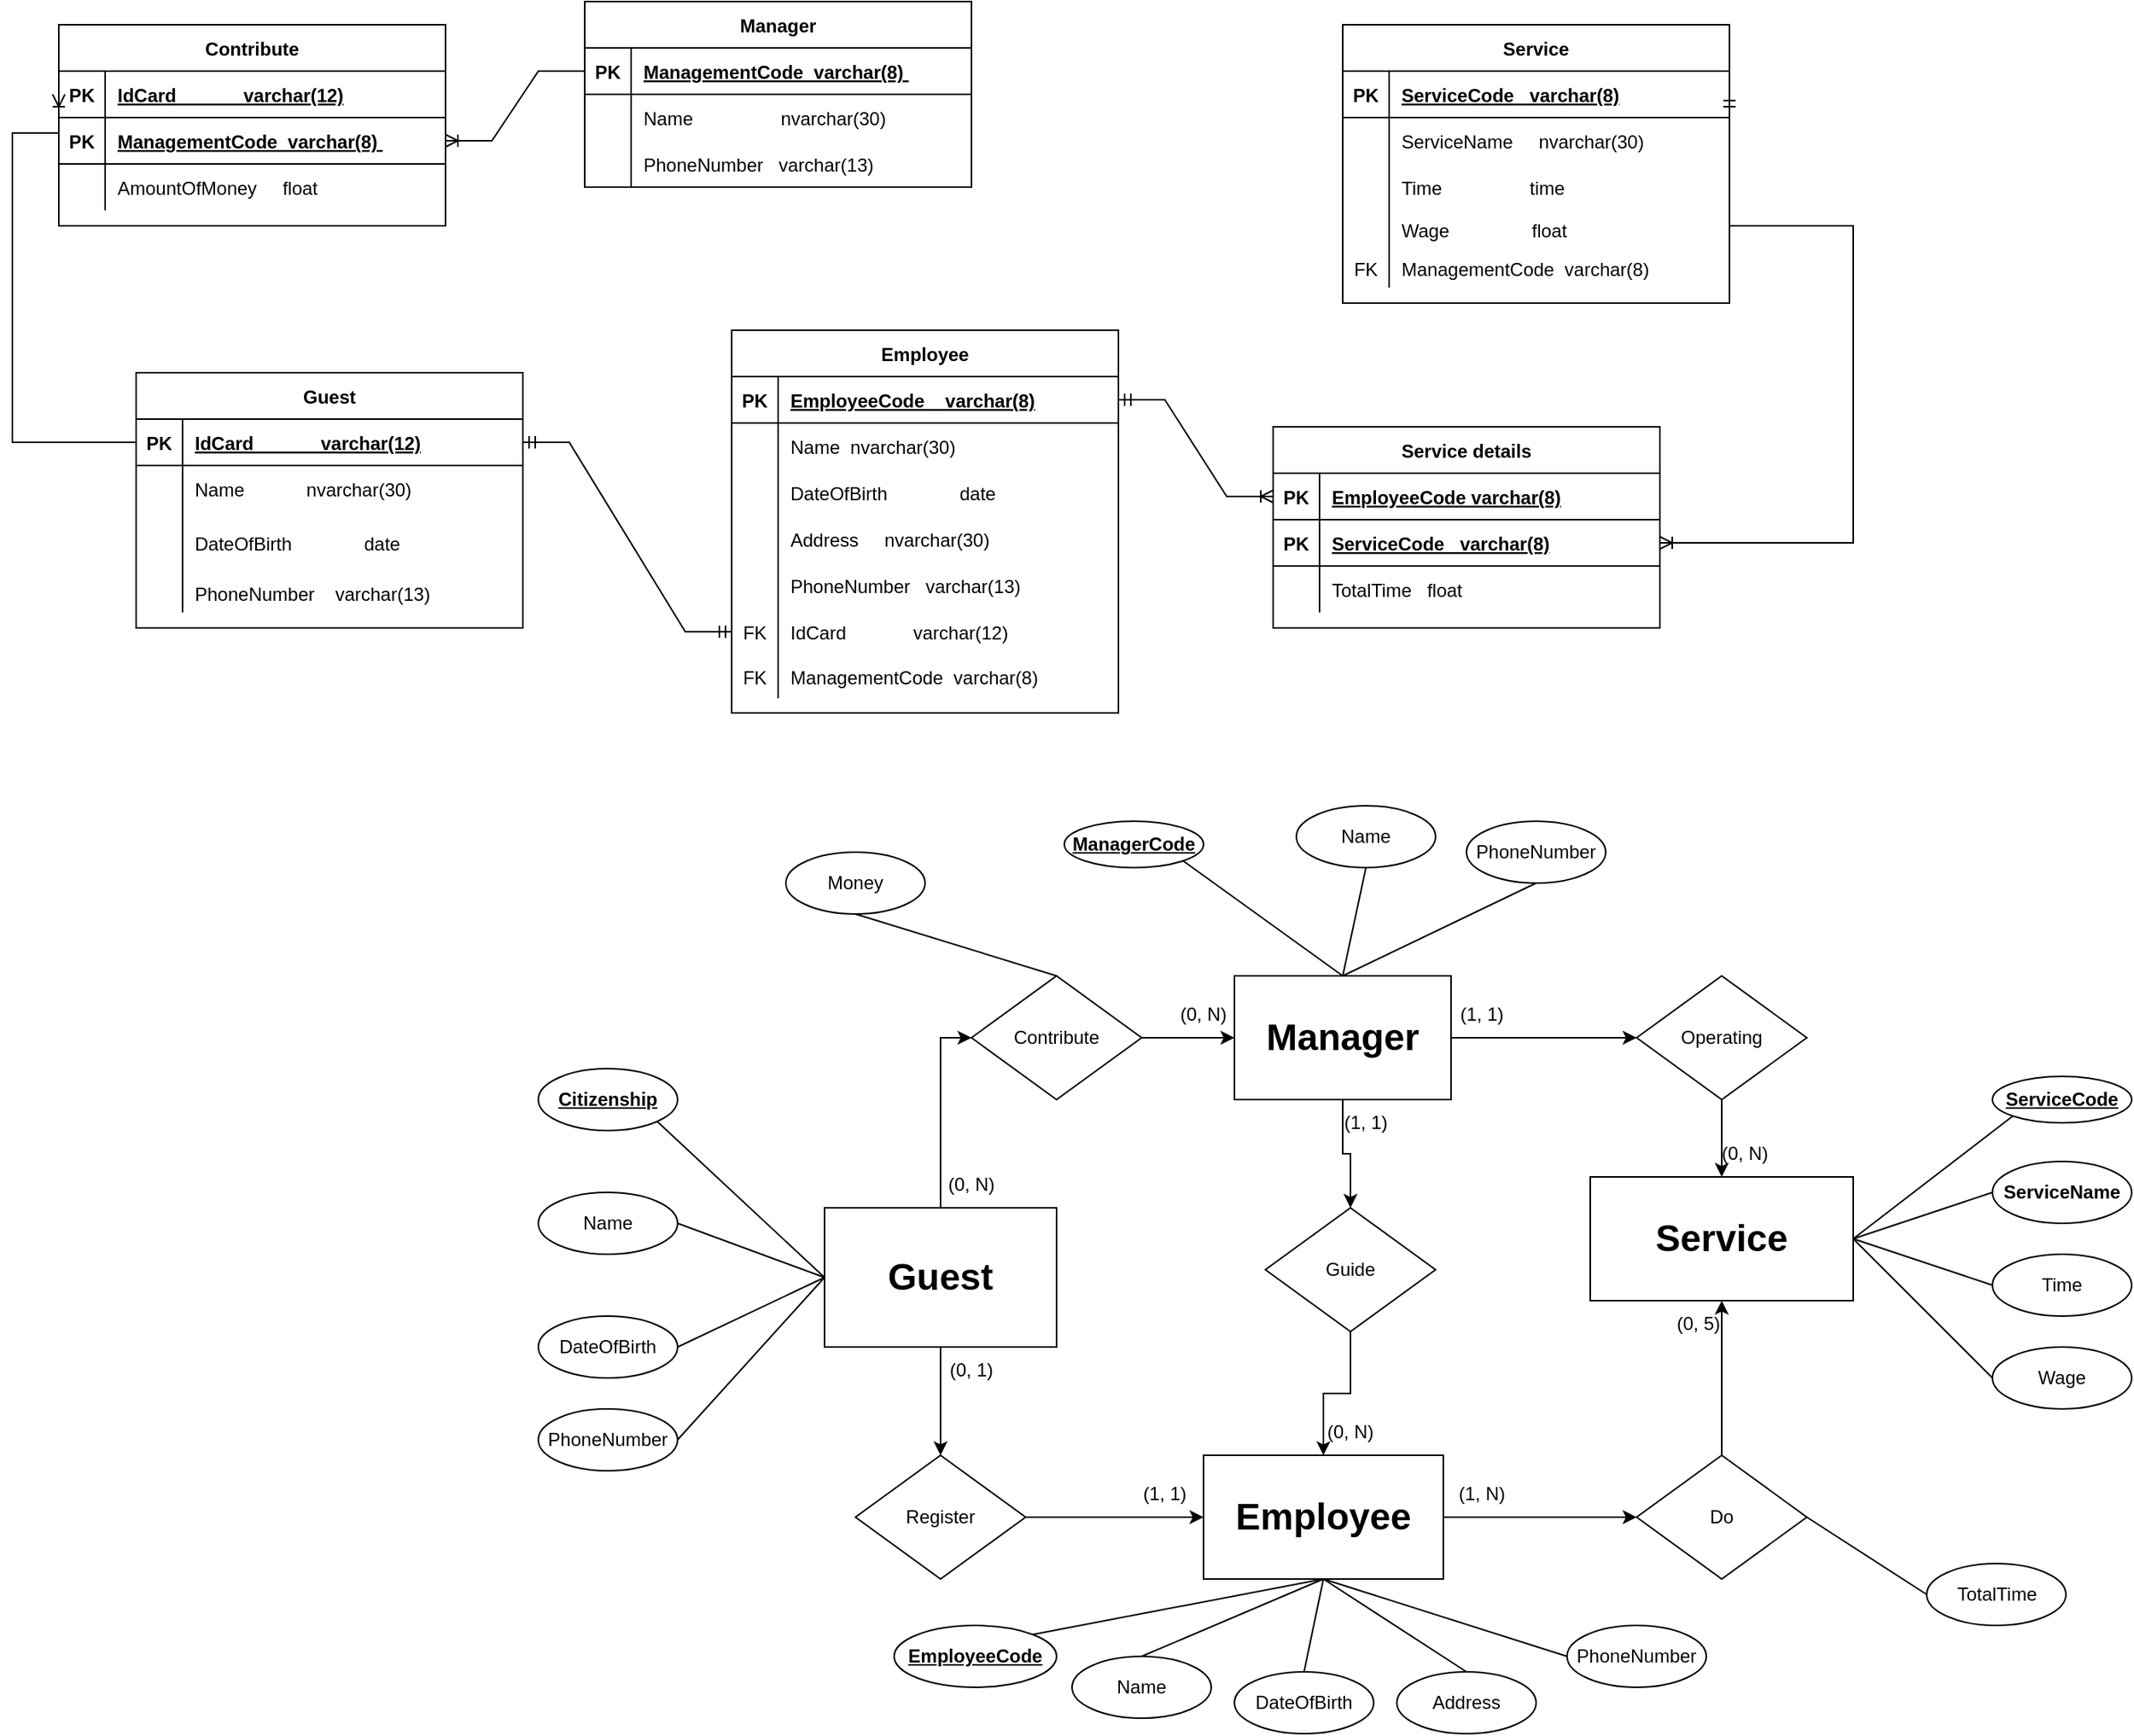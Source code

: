 <mxfile version="20.3.3" type="github">
  <diagram id="R2lEEEUBdFMjLlhIrx00" name="Page-1">
    <mxGraphModel dx="3353" dy="1130" grid="1" gridSize="10" guides="1" tooltips="1" connect="1" arrows="1" fold="1" page="1" pageScale="1" pageWidth="850" pageHeight="1100" math="0" shadow="0" extFonts="Permanent Marker^https://fonts.googleapis.com/css?family=Permanent+Marker">
      <root>
        <mxCell id="0" />
        <mxCell id="1" parent="0" />
        <mxCell id="C-vyLk0tnHw3VtMMgP7b-2" value="Employee" style="shape=table;startSize=30;container=1;collapsible=1;childLayout=tableLayout;fixedRows=1;rowLines=0;fontStyle=1;align=center;resizeLast=1;" parent="1" vertex="1">
          <mxGeometry x="25" y="242.5" width="250" height="247.5" as="geometry" />
        </mxCell>
        <mxCell id="C-vyLk0tnHw3VtMMgP7b-3" value="" style="shape=partialRectangle;collapsible=0;dropTarget=0;pointerEvents=0;fillColor=none;points=[[0,0.5],[1,0.5]];portConstraint=eastwest;top=0;left=0;right=0;bottom=1;" parent="C-vyLk0tnHw3VtMMgP7b-2" vertex="1">
          <mxGeometry y="30" width="250" height="30" as="geometry" />
        </mxCell>
        <mxCell id="C-vyLk0tnHw3VtMMgP7b-4" value="PK" style="shape=partialRectangle;overflow=hidden;connectable=0;fillColor=none;top=0;left=0;bottom=0;right=0;fontStyle=1;" parent="C-vyLk0tnHw3VtMMgP7b-3" vertex="1">
          <mxGeometry width="30" height="30" as="geometry">
            <mxRectangle width="30" height="30" as="alternateBounds" />
          </mxGeometry>
        </mxCell>
        <mxCell id="C-vyLk0tnHw3VtMMgP7b-5" value="EmployeeCode    varchar(8)" style="shape=partialRectangle;overflow=hidden;connectable=0;fillColor=none;top=0;left=0;bottom=0;right=0;align=left;spacingLeft=6;fontStyle=5;" parent="C-vyLk0tnHw3VtMMgP7b-3" vertex="1">
          <mxGeometry x="30" width="220" height="30" as="geometry">
            <mxRectangle width="220" height="30" as="alternateBounds" />
          </mxGeometry>
        </mxCell>
        <mxCell id="C-vyLk0tnHw3VtMMgP7b-6" value="" style="shape=partialRectangle;collapsible=0;dropTarget=0;pointerEvents=0;fillColor=none;points=[[0,0.5],[1,0.5]];portConstraint=eastwest;top=0;left=0;right=0;bottom=0;" parent="C-vyLk0tnHw3VtMMgP7b-2" vertex="1">
          <mxGeometry y="60" width="250" height="30" as="geometry" />
        </mxCell>
        <mxCell id="C-vyLk0tnHw3VtMMgP7b-7" value="" style="shape=partialRectangle;overflow=hidden;connectable=0;fillColor=none;top=0;left=0;bottom=0;right=0;" parent="C-vyLk0tnHw3VtMMgP7b-6" vertex="1">
          <mxGeometry width="30" height="30" as="geometry">
            <mxRectangle width="30" height="30" as="alternateBounds" />
          </mxGeometry>
        </mxCell>
        <mxCell id="C-vyLk0tnHw3VtMMgP7b-8" value="Name  nvarchar(30)" style="shape=partialRectangle;overflow=hidden;connectable=0;fillColor=none;top=0;left=0;bottom=0;right=0;align=left;spacingLeft=6;" parent="C-vyLk0tnHw3VtMMgP7b-6" vertex="1">
          <mxGeometry x="30" width="220" height="30" as="geometry">
            <mxRectangle width="220" height="30" as="alternateBounds" />
          </mxGeometry>
        </mxCell>
        <mxCell id="C-vyLk0tnHw3VtMMgP7b-9" value="" style="shape=partialRectangle;collapsible=0;dropTarget=0;pointerEvents=0;fillColor=none;points=[[0,0.5],[1,0.5]];portConstraint=eastwest;top=0;left=0;right=0;bottom=0;" parent="C-vyLk0tnHw3VtMMgP7b-2" vertex="1">
          <mxGeometry y="90" width="250" height="30" as="geometry" />
        </mxCell>
        <mxCell id="C-vyLk0tnHw3VtMMgP7b-10" value="" style="shape=partialRectangle;overflow=hidden;connectable=0;fillColor=none;top=0;left=0;bottom=0;right=0;" parent="C-vyLk0tnHw3VtMMgP7b-9" vertex="1">
          <mxGeometry width="30" height="30" as="geometry">
            <mxRectangle width="30" height="30" as="alternateBounds" />
          </mxGeometry>
        </mxCell>
        <mxCell id="C-vyLk0tnHw3VtMMgP7b-11" value="DateOfBirth              date" style="shape=partialRectangle;overflow=hidden;connectable=0;fillColor=none;top=0;left=0;bottom=0;right=0;align=left;spacingLeft=6;" parent="C-vyLk0tnHw3VtMMgP7b-9" vertex="1">
          <mxGeometry x="30" width="220" height="30" as="geometry">
            <mxRectangle width="220" height="30" as="alternateBounds" />
          </mxGeometry>
        </mxCell>
        <mxCell id="VVJBVP3TvkQfD2h86G9u-92" value="" style="shape=partialRectangle;collapsible=0;dropTarget=0;pointerEvents=0;fillColor=none;points=[[0,0.5],[1,0.5]];portConstraint=eastwest;top=0;left=0;right=0;bottom=0;" parent="C-vyLk0tnHw3VtMMgP7b-2" vertex="1">
          <mxGeometry y="120" width="250" height="30" as="geometry" />
        </mxCell>
        <mxCell id="VVJBVP3TvkQfD2h86G9u-93" value="" style="shape=partialRectangle;overflow=hidden;connectable=0;fillColor=none;top=0;left=0;bottom=0;right=0;" parent="VVJBVP3TvkQfD2h86G9u-92" vertex="1">
          <mxGeometry width="30" height="30" as="geometry">
            <mxRectangle width="30" height="30" as="alternateBounds" />
          </mxGeometry>
        </mxCell>
        <mxCell id="VVJBVP3TvkQfD2h86G9u-94" value="Address     nvarchar(30)" style="shape=partialRectangle;overflow=hidden;connectable=0;fillColor=none;top=0;left=0;bottom=0;right=0;align=left;spacingLeft=6;" parent="VVJBVP3TvkQfD2h86G9u-92" vertex="1">
          <mxGeometry x="30" width="220" height="30" as="geometry">
            <mxRectangle width="220" height="30" as="alternateBounds" />
          </mxGeometry>
        </mxCell>
        <mxCell id="VVJBVP3TvkQfD2h86G9u-95" value="" style="shape=partialRectangle;collapsible=0;dropTarget=0;pointerEvents=0;fillColor=none;points=[[0,0.5],[1,0.5]];portConstraint=eastwest;top=0;left=0;right=0;bottom=0;" parent="C-vyLk0tnHw3VtMMgP7b-2" vertex="1">
          <mxGeometry y="150" width="250" height="30" as="geometry" />
        </mxCell>
        <mxCell id="VVJBVP3TvkQfD2h86G9u-96" value="" style="shape=partialRectangle;overflow=hidden;connectable=0;fillColor=none;top=0;left=0;bottom=0;right=0;" parent="VVJBVP3TvkQfD2h86G9u-95" vertex="1">
          <mxGeometry width="30" height="30" as="geometry">
            <mxRectangle width="30" height="30" as="alternateBounds" />
          </mxGeometry>
        </mxCell>
        <mxCell id="VVJBVP3TvkQfD2h86G9u-97" value="PhoneNumber   varchar(13)" style="shape=partialRectangle;overflow=hidden;connectable=0;fillColor=none;top=0;left=0;bottom=0;right=0;align=left;spacingLeft=6;" parent="VVJBVP3TvkQfD2h86G9u-95" vertex="1">
          <mxGeometry x="30" width="220" height="30" as="geometry">
            <mxRectangle width="220" height="30" as="alternateBounds" />
          </mxGeometry>
        </mxCell>
        <mxCell id="YEXG0pL_AwkfOoEB9gf--13" value="" style="shape=partialRectangle;collapsible=0;dropTarget=0;pointerEvents=0;fillColor=none;points=[[0,0.5],[1,0.5]];portConstraint=eastwest;top=0;left=0;right=0;bottom=0;" parent="C-vyLk0tnHw3VtMMgP7b-2" vertex="1">
          <mxGeometry y="180" width="250" height="30" as="geometry" />
        </mxCell>
        <mxCell id="YEXG0pL_AwkfOoEB9gf--14" value="FK" style="shape=partialRectangle;overflow=hidden;connectable=0;fillColor=none;top=0;left=0;bottom=0;right=0;" parent="YEXG0pL_AwkfOoEB9gf--13" vertex="1">
          <mxGeometry width="30" height="30" as="geometry">
            <mxRectangle width="30" height="30" as="alternateBounds" />
          </mxGeometry>
        </mxCell>
        <mxCell id="YEXG0pL_AwkfOoEB9gf--15" value="IdCard             varchar(12)" style="shape=partialRectangle;overflow=hidden;connectable=0;fillColor=none;top=0;left=0;bottom=0;right=0;align=left;spacingLeft=6;fontStyle=0" parent="YEXG0pL_AwkfOoEB9gf--13" vertex="1">
          <mxGeometry x="30" width="220" height="30" as="geometry">
            <mxRectangle width="220" height="30" as="alternateBounds" />
          </mxGeometry>
        </mxCell>
        <mxCell id="sTdgcVUkwegwhlMvj8FS-1" value="" style="shape=partialRectangle;collapsible=0;dropTarget=0;pointerEvents=0;fillColor=none;points=[[0,0.5],[1,0.5]];portConstraint=eastwest;top=0;left=0;right=0;bottom=0;" vertex="1" parent="C-vyLk0tnHw3VtMMgP7b-2">
          <mxGeometry y="210" width="250" height="28" as="geometry" />
        </mxCell>
        <mxCell id="sTdgcVUkwegwhlMvj8FS-2" value="FK" style="shape=partialRectangle;overflow=hidden;connectable=0;fillColor=none;top=0;left=0;bottom=0;right=0;" vertex="1" parent="sTdgcVUkwegwhlMvj8FS-1">
          <mxGeometry width="30" height="28" as="geometry">
            <mxRectangle width="30" height="28" as="alternateBounds" />
          </mxGeometry>
        </mxCell>
        <mxCell id="sTdgcVUkwegwhlMvj8FS-3" value="ManagementCode  varchar(8) " style="shape=partialRectangle;overflow=hidden;connectable=0;fillColor=none;top=0;left=0;bottom=0;right=0;align=left;spacingLeft=6;fontStyle=0" vertex="1" parent="sTdgcVUkwegwhlMvj8FS-1">
          <mxGeometry x="30" width="220" height="28" as="geometry">
            <mxRectangle width="220" height="28" as="alternateBounds" />
          </mxGeometry>
        </mxCell>
        <mxCell id="C-vyLk0tnHw3VtMMgP7b-13" value="Service" style="shape=table;startSize=30;container=1;collapsible=1;childLayout=tableLayout;fixedRows=1;rowLines=0;fontStyle=1;align=center;resizeLast=1;" parent="1" vertex="1">
          <mxGeometry x="420" y="45" width="250" height="180" as="geometry" />
        </mxCell>
        <mxCell id="C-vyLk0tnHw3VtMMgP7b-14" value="" style="shape=partialRectangle;collapsible=0;dropTarget=0;pointerEvents=0;fillColor=none;points=[[0,0.5],[1,0.5]];portConstraint=eastwest;top=0;left=0;right=0;bottom=1;" parent="C-vyLk0tnHw3VtMMgP7b-13" vertex="1">
          <mxGeometry y="30" width="250" height="30" as="geometry" />
        </mxCell>
        <mxCell id="C-vyLk0tnHw3VtMMgP7b-15" value="PK" style="shape=partialRectangle;overflow=hidden;connectable=0;fillColor=none;top=0;left=0;bottom=0;right=0;fontStyle=1;" parent="C-vyLk0tnHw3VtMMgP7b-14" vertex="1">
          <mxGeometry width="30" height="30" as="geometry">
            <mxRectangle width="30" height="30" as="alternateBounds" />
          </mxGeometry>
        </mxCell>
        <mxCell id="C-vyLk0tnHw3VtMMgP7b-16" value="ServiceCode   varchar(8)" style="shape=partialRectangle;overflow=hidden;connectable=0;fillColor=none;top=0;left=0;bottom=0;right=0;align=left;spacingLeft=6;fontStyle=5;" parent="C-vyLk0tnHw3VtMMgP7b-14" vertex="1">
          <mxGeometry x="30" width="220" height="30" as="geometry">
            <mxRectangle width="220" height="30" as="alternateBounds" />
          </mxGeometry>
        </mxCell>
        <mxCell id="C-vyLk0tnHw3VtMMgP7b-17" value="" style="shape=partialRectangle;collapsible=0;dropTarget=0;pointerEvents=0;fillColor=none;points=[[0,0.5],[1,0.5]];portConstraint=eastwest;top=0;left=0;right=0;bottom=0;" parent="C-vyLk0tnHw3VtMMgP7b-13" vertex="1">
          <mxGeometry y="60" width="250" height="30" as="geometry" />
        </mxCell>
        <mxCell id="C-vyLk0tnHw3VtMMgP7b-18" value="" style="shape=partialRectangle;overflow=hidden;connectable=0;fillColor=none;top=0;left=0;bottom=0;right=0;" parent="C-vyLk0tnHw3VtMMgP7b-17" vertex="1">
          <mxGeometry width="30" height="30" as="geometry">
            <mxRectangle width="30" height="30" as="alternateBounds" />
          </mxGeometry>
        </mxCell>
        <mxCell id="C-vyLk0tnHw3VtMMgP7b-19" value="ServiceName     nvarchar(30)" style="shape=partialRectangle;overflow=hidden;connectable=0;fillColor=none;top=0;left=0;bottom=0;right=0;align=left;spacingLeft=6;" parent="C-vyLk0tnHw3VtMMgP7b-17" vertex="1">
          <mxGeometry x="30" width="220" height="30" as="geometry">
            <mxRectangle width="220" height="30" as="alternateBounds" />
          </mxGeometry>
        </mxCell>
        <mxCell id="C-vyLk0tnHw3VtMMgP7b-20" value="" style="shape=partialRectangle;collapsible=0;dropTarget=0;pointerEvents=0;fillColor=none;points=[[0,0.5],[1,0.5]];portConstraint=eastwest;top=0;left=0;right=0;bottom=0;" parent="C-vyLk0tnHw3VtMMgP7b-13" vertex="1">
          <mxGeometry y="90" width="250" height="30" as="geometry" />
        </mxCell>
        <mxCell id="C-vyLk0tnHw3VtMMgP7b-21" value="" style="shape=partialRectangle;overflow=hidden;connectable=0;fillColor=none;top=0;left=0;bottom=0;right=0;" parent="C-vyLk0tnHw3VtMMgP7b-20" vertex="1">
          <mxGeometry width="30" height="30" as="geometry">
            <mxRectangle width="30" height="30" as="alternateBounds" />
          </mxGeometry>
        </mxCell>
        <mxCell id="C-vyLk0tnHw3VtMMgP7b-22" value="Time                 time" style="shape=partialRectangle;overflow=hidden;connectable=0;fillColor=none;top=0;left=0;bottom=0;right=0;align=left;spacingLeft=6;" parent="C-vyLk0tnHw3VtMMgP7b-20" vertex="1">
          <mxGeometry x="30" width="220" height="30" as="geometry">
            <mxRectangle width="220" height="30" as="alternateBounds" />
          </mxGeometry>
        </mxCell>
        <mxCell id="VVJBVP3TvkQfD2h86G9u-98" value="" style="shape=partialRectangle;collapsible=0;dropTarget=0;pointerEvents=0;fillColor=none;points=[[0,0.5],[1,0.5]];portConstraint=eastwest;top=0;left=0;right=0;bottom=0;" parent="C-vyLk0tnHw3VtMMgP7b-13" vertex="1">
          <mxGeometry y="120" width="250" height="25" as="geometry" />
        </mxCell>
        <mxCell id="VVJBVP3TvkQfD2h86G9u-99" value="" style="shape=partialRectangle;overflow=hidden;connectable=0;fillColor=none;top=0;left=0;bottom=0;right=0;" parent="VVJBVP3TvkQfD2h86G9u-98" vertex="1">
          <mxGeometry width="30" height="25" as="geometry">
            <mxRectangle width="30" height="25" as="alternateBounds" />
          </mxGeometry>
        </mxCell>
        <mxCell id="VVJBVP3TvkQfD2h86G9u-100" value="Wage                float" style="shape=partialRectangle;overflow=hidden;connectable=0;fillColor=none;top=0;left=0;bottom=0;right=0;align=left;spacingLeft=6;" parent="VVJBVP3TvkQfD2h86G9u-98" vertex="1">
          <mxGeometry x="30" width="220" height="25" as="geometry">
            <mxRectangle width="220" height="25" as="alternateBounds" />
          </mxGeometry>
        </mxCell>
        <mxCell id="sTdgcVUkwegwhlMvj8FS-4" value="" style="shape=partialRectangle;collapsible=0;dropTarget=0;pointerEvents=0;fillColor=none;points=[[0,0.5],[1,0.5]];portConstraint=eastwest;top=0;left=0;right=0;bottom=0;" vertex="1" parent="C-vyLk0tnHw3VtMMgP7b-13">
          <mxGeometry y="145" width="250" height="25" as="geometry" />
        </mxCell>
        <mxCell id="sTdgcVUkwegwhlMvj8FS-5" value="FK" style="shape=partialRectangle;overflow=hidden;connectable=0;fillColor=none;top=0;left=0;bottom=0;right=0;" vertex="1" parent="sTdgcVUkwegwhlMvj8FS-4">
          <mxGeometry width="30" height="25" as="geometry">
            <mxRectangle width="30" height="25" as="alternateBounds" />
          </mxGeometry>
        </mxCell>
        <mxCell id="sTdgcVUkwegwhlMvj8FS-6" value="ManagementCode  varchar(8) " style="shape=partialRectangle;overflow=hidden;connectable=0;fillColor=none;top=0;left=0;bottom=0;right=0;align=left;spacingLeft=6;" vertex="1" parent="sTdgcVUkwegwhlMvj8FS-4">
          <mxGeometry x="30" width="220" height="25" as="geometry">
            <mxRectangle width="220" height="25" as="alternateBounds" />
          </mxGeometry>
        </mxCell>
        <mxCell id="C-vyLk0tnHw3VtMMgP7b-23" value="Manager" style="shape=table;startSize=30;container=1;collapsible=1;childLayout=tableLayout;fixedRows=1;rowLines=0;fontStyle=1;align=center;resizeLast=1;" parent="1" vertex="1">
          <mxGeometry x="-70" y="30" width="250" height="120" as="geometry" />
        </mxCell>
        <mxCell id="C-vyLk0tnHw3VtMMgP7b-24" value="" style="shape=partialRectangle;collapsible=0;dropTarget=0;pointerEvents=0;fillColor=none;points=[[0,0.5],[1,0.5]];portConstraint=eastwest;top=0;left=0;right=0;bottom=1;" parent="C-vyLk0tnHw3VtMMgP7b-23" vertex="1">
          <mxGeometry y="30" width="250" height="30" as="geometry" />
        </mxCell>
        <mxCell id="C-vyLk0tnHw3VtMMgP7b-25" value="PK" style="shape=partialRectangle;overflow=hidden;connectable=0;fillColor=none;top=0;left=0;bottom=0;right=0;fontStyle=1;" parent="C-vyLk0tnHw3VtMMgP7b-24" vertex="1">
          <mxGeometry width="30" height="30" as="geometry">
            <mxRectangle width="30" height="30" as="alternateBounds" />
          </mxGeometry>
        </mxCell>
        <mxCell id="C-vyLk0tnHw3VtMMgP7b-26" value="ManagementCode  varchar(8) " style="shape=partialRectangle;overflow=hidden;connectable=0;fillColor=none;top=0;left=0;bottom=0;right=0;align=left;spacingLeft=6;fontStyle=5;" parent="C-vyLk0tnHw3VtMMgP7b-24" vertex="1">
          <mxGeometry x="30" width="220" height="30" as="geometry">
            <mxRectangle width="220" height="30" as="alternateBounds" />
          </mxGeometry>
        </mxCell>
        <mxCell id="C-vyLk0tnHw3VtMMgP7b-27" value="" style="shape=partialRectangle;collapsible=0;dropTarget=0;pointerEvents=0;fillColor=none;points=[[0,0.5],[1,0.5]];portConstraint=eastwest;top=0;left=0;right=0;bottom=0;" parent="C-vyLk0tnHw3VtMMgP7b-23" vertex="1">
          <mxGeometry y="60" width="250" height="30" as="geometry" />
        </mxCell>
        <mxCell id="C-vyLk0tnHw3VtMMgP7b-28" value="" style="shape=partialRectangle;overflow=hidden;connectable=0;fillColor=none;top=0;left=0;bottom=0;right=0;" parent="C-vyLk0tnHw3VtMMgP7b-27" vertex="1">
          <mxGeometry width="30" height="30" as="geometry">
            <mxRectangle width="30" height="30" as="alternateBounds" />
          </mxGeometry>
        </mxCell>
        <mxCell id="C-vyLk0tnHw3VtMMgP7b-29" value="Name                 nvarchar(30)" style="shape=partialRectangle;overflow=hidden;connectable=0;fillColor=none;top=0;left=0;bottom=0;right=0;align=left;spacingLeft=6;" parent="C-vyLk0tnHw3VtMMgP7b-27" vertex="1">
          <mxGeometry x="30" width="220" height="30" as="geometry">
            <mxRectangle width="220" height="30" as="alternateBounds" />
          </mxGeometry>
        </mxCell>
        <mxCell id="VVJBVP3TvkQfD2h86G9u-8" value="" style="shape=partialRectangle;collapsible=0;dropTarget=0;pointerEvents=0;fillColor=none;points=[[0,0.5],[1,0.5]];portConstraint=eastwest;top=0;left=0;right=0;bottom=0;" parent="C-vyLk0tnHw3VtMMgP7b-23" vertex="1">
          <mxGeometry y="90" width="250" height="30" as="geometry" />
        </mxCell>
        <mxCell id="VVJBVP3TvkQfD2h86G9u-9" value="" style="shape=partialRectangle;overflow=hidden;connectable=0;fillColor=none;top=0;left=0;bottom=0;right=0;" parent="VVJBVP3TvkQfD2h86G9u-8" vertex="1">
          <mxGeometry width="30" height="30" as="geometry">
            <mxRectangle width="30" height="30" as="alternateBounds" />
          </mxGeometry>
        </mxCell>
        <mxCell id="VVJBVP3TvkQfD2h86G9u-10" value="PhoneNumber   varchar(13)" style="shape=partialRectangle;overflow=hidden;connectable=0;fillColor=none;top=0;left=0;bottom=0;right=0;align=left;spacingLeft=6;" parent="VVJBVP3TvkQfD2h86G9u-8" vertex="1">
          <mxGeometry x="30" width="220" height="30" as="geometry">
            <mxRectangle width="220" height="30" as="alternateBounds" />
          </mxGeometry>
        </mxCell>
        <mxCell id="VVJBVP3TvkQfD2h86G9u-26" value="" style="edgeStyle=orthogonalEdgeStyle;rounded=0;orthogonalLoop=1;jettySize=auto;html=1;" parent="1" source="VVJBVP3TvkQfD2h86G9u-14" target="VVJBVP3TvkQfD2h86G9u-19" edge="1">
          <mxGeometry relative="1" as="geometry" />
        </mxCell>
        <mxCell id="VVJBVP3TvkQfD2h86G9u-36" style="edgeStyle=orthogonalEdgeStyle;rounded=0;orthogonalLoop=1;jettySize=auto;html=1;entryX=0;entryY=0.5;entryDx=0;entryDy=0;" parent="1" source="VVJBVP3TvkQfD2h86G9u-14" target="VVJBVP3TvkQfD2h86G9u-35" edge="1">
          <mxGeometry relative="1" as="geometry" />
        </mxCell>
        <mxCell id="VVJBVP3TvkQfD2h86G9u-14" value="&lt;span style=&quot;font-weight: 700;&quot;&gt;&lt;font style=&quot;font-size: 24px;&quot;&gt;Manager&lt;/font&gt;&lt;/span&gt;" style="rounded=0;whiteSpace=wrap;html=1;" parent="1" vertex="1">
          <mxGeometry x="350" y="660" width="140" height="80" as="geometry" />
        </mxCell>
        <mxCell id="VVJBVP3TvkQfD2h86G9u-28" value="" style="edgeStyle=orthogonalEdgeStyle;rounded=0;orthogonalLoop=1;jettySize=auto;html=1;" parent="1" source="VVJBVP3TvkQfD2h86G9u-15" target="VVJBVP3TvkQfD2h86G9u-21" edge="1">
          <mxGeometry relative="1" as="geometry" />
        </mxCell>
        <mxCell id="VVJBVP3TvkQfD2h86G9u-15" value="&lt;b style=&quot;&quot;&gt;&lt;font style=&quot;font-size: 24px;&quot;&gt;Employee&lt;/font&gt;&lt;/b&gt;" style="rounded=0;whiteSpace=wrap;html=1;" parent="1" vertex="1">
          <mxGeometry x="330" y="970" width="155" height="80" as="geometry" />
        </mxCell>
        <mxCell id="VVJBVP3TvkQfD2h86G9u-17" value="&lt;span style=&quot;font-weight: 700;&quot;&gt;&lt;font style=&quot;font-size: 24px;&quot;&gt;Service&lt;/font&gt;&lt;/span&gt;" style="rounded=0;whiteSpace=wrap;html=1;" parent="1" vertex="1">
          <mxGeometry x="580" y="790" width="170" height="80" as="geometry" />
        </mxCell>
        <mxCell id="VVJBVP3TvkQfD2h86G9u-33" style="edgeStyle=orthogonalEdgeStyle;rounded=0;orthogonalLoop=1;jettySize=auto;html=1;entryX=0;entryY=0.5;entryDx=0;entryDy=0;" parent="1" source="VVJBVP3TvkQfD2h86G9u-18" target="VVJBVP3TvkQfD2h86G9u-22" edge="1">
          <mxGeometry relative="1" as="geometry" />
        </mxCell>
        <mxCell id="YEXG0pL_AwkfOoEB9gf--5" style="edgeStyle=orthogonalEdgeStyle;rounded=0;orthogonalLoop=1;jettySize=auto;html=1;entryX=0.5;entryY=0;entryDx=0;entryDy=0;" parent="1" source="VVJBVP3TvkQfD2h86G9u-18" target="YEXG0pL_AwkfOoEB9gf--4" edge="1">
          <mxGeometry relative="1" as="geometry" />
        </mxCell>
        <mxCell id="VVJBVP3TvkQfD2h86G9u-18" value="&lt;span style=&quot;font-size: 24px;&quot;&gt;&lt;b&gt;Guest&lt;/b&gt;&lt;/span&gt;" style="rounded=0;whiteSpace=wrap;html=1;" parent="1" vertex="1">
          <mxGeometry x="85" y="810" width="150" height="90" as="geometry" />
        </mxCell>
        <mxCell id="VVJBVP3TvkQfD2h86G9u-27" value="" style="edgeStyle=orthogonalEdgeStyle;rounded=0;orthogonalLoop=1;jettySize=auto;html=1;" parent="1" source="VVJBVP3TvkQfD2h86G9u-19" target="VVJBVP3TvkQfD2h86G9u-15" edge="1">
          <mxGeometry relative="1" as="geometry" />
        </mxCell>
        <mxCell id="VVJBVP3TvkQfD2h86G9u-19" value="Guide" style="rhombus;whiteSpace=wrap;html=1;" parent="1" vertex="1">
          <mxGeometry x="370" y="810" width="110" height="80" as="geometry" />
        </mxCell>
        <mxCell id="VVJBVP3TvkQfD2h86G9u-29" value="" style="edgeStyle=orthogonalEdgeStyle;rounded=0;orthogonalLoop=1;jettySize=auto;html=1;" parent="1" source="VVJBVP3TvkQfD2h86G9u-21" target="VVJBVP3TvkQfD2h86G9u-17" edge="1">
          <mxGeometry relative="1" as="geometry" />
        </mxCell>
        <mxCell id="VVJBVP3TvkQfD2h86G9u-21" value="Do" style="rhombus;whiteSpace=wrap;html=1;" parent="1" vertex="1">
          <mxGeometry x="610" y="970" width="110" height="80" as="geometry" />
        </mxCell>
        <mxCell id="VVJBVP3TvkQfD2h86G9u-34" style="edgeStyle=orthogonalEdgeStyle;rounded=0;orthogonalLoop=1;jettySize=auto;html=1;entryX=0;entryY=0.5;entryDx=0;entryDy=0;" parent="1" source="VVJBVP3TvkQfD2h86G9u-22" target="VVJBVP3TvkQfD2h86G9u-14" edge="1">
          <mxGeometry relative="1" as="geometry" />
        </mxCell>
        <mxCell id="VVJBVP3TvkQfD2h86G9u-22" value="Contribute" style="rhombus;whiteSpace=wrap;html=1;" parent="1" vertex="1">
          <mxGeometry x="180" y="660" width="110" height="80" as="geometry" />
        </mxCell>
        <mxCell id="VVJBVP3TvkQfD2h86G9u-37" style="edgeStyle=orthogonalEdgeStyle;rounded=0;orthogonalLoop=1;jettySize=auto;html=1;entryX=0.5;entryY=0;entryDx=0;entryDy=0;" parent="1" source="VVJBVP3TvkQfD2h86G9u-35" target="VVJBVP3TvkQfD2h86G9u-17" edge="1">
          <mxGeometry relative="1" as="geometry" />
        </mxCell>
        <mxCell id="VVJBVP3TvkQfD2h86G9u-35" value="Operating" style="rhombus;whiteSpace=wrap;html=1;" parent="1" vertex="1">
          <mxGeometry x="610" y="660" width="110" height="80" as="geometry" />
        </mxCell>
        <mxCell id="VVJBVP3TvkQfD2h86G9u-38" value="(1, 1)" style="text;html=1;strokeColor=none;fillColor=none;align=center;verticalAlign=middle;whiteSpace=wrap;rounded=0;" parent="1" vertex="1">
          <mxGeometry x="405" y="740" width="60" height="30" as="geometry" />
        </mxCell>
        <mxCell id="VVJBVP3TvkQfD2h86G9u-39" value="(0, N)" style="text;html=1;strokeColor=none;fillColor=none;align=center;verticalAlign=middle;whiteSpace=wrap;rounded=0;" parent="1" vertex="1">
          <mxGeometry x="395" y="940" width="60" height="30" as="geometry" />
        </mxCell>
        <mxCell id="VVJBVP3TvkQfD2h86G9u-42" value="(0, N)" style="text;html=1;strokeColor=none;fillColor=none;align=center;verticalAlign=middle;whiteSpace=wrap;rounded=0;" parent="1" vertex="1">
          <mxGeometry x="150" y="780" width="60" height="30" as="geometry" />
        </mxCell>
        <mxCell id="VVJBVP3TvkQfD2h86G9u-44" value="(1, 1)" style="text;html=1;strokeColor=none;fillColor=none;align=center;verticalAlign=middle;whiteSpace=wrap;rounded=0;" parent="1" vertex="1">
          <mxGeometry x="480" y="670" width="60" height="30" as="geometry" />
        </mxCell>
        <mxCell id="VVJBVP3TvkQfD2h86G9u-45" value="(0, N)" style="text;html=1;strokeColor=none;fillColor=none;align=center;verticalAlign=middle;whiteSpace=wrap;rounded=0;" parent="1" vertex="1">
          <mxGeometry x="650" y="760" width="60" height="30" as="geometry" />
        </mxCell>
        <mxCell id="VVJBVP3TvkQfD2h86G9u-46" value="(1, N)" style="text;html=1;strokeColor=none;fillColor=none;align=center;verticalAlign=middle;whiteSpace=wrap;rounded=0;" parent="1" vertex="1">
          <mxGeometry x="480" y="980" width="60" height="30" as="geometry" />
        </mxCell>
        <mxCell id="VVJBVP3TvkQfD2h86G9u-47" value="(0, 5)" style="text;html=1;strokeColor=none;fillColor=none;align=center;verticalAlign=middle;whiteSpace=wrap;rounded=0;" parent="1" vertex="1">
          <mxGeometry x="620" y="870" width="60" height="30" as="geometry" />
        </mxCell>
        <mxCell id="VVJBVP3TvkQfD2h86G9u-48" value="&lt;b&gt;&lt;u&gt;Citizenship&lt;/u&gt;&lt;/b&gt;" style="ellipse;whiteSpace=wrap;html=1;" parent="1" vertex="1">
          <mxGeometry x="-100" y="720" width="90" height="40" as="geometry" />
        </mxCell>
        <mxCell id="VVJBVP3TvkQfD2h86G9u-49" value="Name" style="ellipse;whiteSpace=wrap;html=1;" parent="1" vertex="1">
          <mxGeometry x="-100" y="800" width="90" height="40" as="geometry" />
        </mxCell>
        <mxCell id="VVJBVP3TvkQfD2h86G9u-50" value="DateOfBirth" style="ellipse;whiteSpace=wrap;html=1;" parent="1" vertex="1">
          <mxGeometry x="-100" y="880" width="90" height="40" as="geometry" />
        </mxCell>
        <mxCell id="VVJBVP3TvkQfD2h86G9u-59" value="" style="endArrow=none;html=1;rounded=0;strokeColor=default;fontSize=24;elbow=vertical;exitX=1;exitY=1;exitDx=0;exitDy=0;entryX=0;entryY=0.5;entryDx=0;entryDy=0;" parent="1" source="VVJBVP3TvkQfD2h86G9u-48" target="VVJBVP3TvkQfD2h86G9u-18" edge="1">
          <mxGeometry relative="1" as="geometry">
            <mxPoint x="110" y="820" as="sourcePoint" />
            <mxPoint x="270" y="820" as="targetPoint" />
            <Array as="points" />
          </mxGeometry>
        </mxCell>
        <mxCell id="VVJBVP3TvkQfD2h86G9u-60" value="" style="endArrow=none;html=1;rounded=0;strokeColor=default;fontSize=24;elbow=vertical;exitX=1;exitY=0.5;exitDx=0;exitDy=0;entryX=0;entryY=0.5;entryDx=0;entryDy=0;" parent="1" source="VVJBVP3TvkQfD2h86G9u-49" target="VVJBVP3TvkQfD2h86G9u-18" edge="1">
          <mxGeometry relative="1" as="geometry">
            <mxPoint x="110" y="820" as="sourcePoint" />
            <mxPoint x="270" y="820" as="targetPoint" />
          </mxGeometry>
        </mxCell>
        <mxCell id="VVJBVP3TvkQfD2h86G9u-61" value="" style="endArrow=none;html=1;rounded=0;strokeColor=default;fontSize=24;elbow=vertical;entryX=0;entryY=0.5;entryDx=0;entryDy=0;exitX=1;exitY=0.5;exitDx=0;exitDy=0;" parent="1" source="VVJBVP3TvkQfD2h86G9u-50" target="VVJBVP3TvkQfD2h86G9u-18" edge="1">
          <mxGeometry relative="1" as="geometry">
            <mxPoint x="-10" y="900" as="sourcePoint" />
            <mxPoint x="85" y="935" as="targetPoint" />
          </mxGeometry>
        </mxCell>
        <mxCell id="VVJBVP3TvkQfD2h86G9u-62" value="&lt;span style=&quot;font-weight: 700;&quot;&gt;&lt;u&gt;ManagerCode&lt;/u&gt;&lt;/span&gt;" style="ellipse;whiteSpace=wrap;html=1;" parent="1" vertex="1">
          <mxGeometry x="240" y="560" width="90" height="30" as="geometry" />
        </mxCell>
        <mxCell id="VVJBVP3TvkQfD2h86G9u-63" value="" style="endArrow=none;html=1;rounded=0;strokeColor=default;fontSize=24;elbow=vertical;exitX=1;exitY=1;exitDx=0;exitDy=0;entryX=0.5;entryY=0;entryDx=0;entryDy=0;" parent="1" source="VVJBVP3TvkQfD2h86G9u-62" target="VVJBVP3TvkQfD2h86G9u-14" edge="1">
          <mxGeometry relative="1" as="geometry">
            <mxPoint x="450" y="690" as="sourcePoint" />
            <mxPoint x="425" y="725" as="targetPoint" />
            <Array as="points" />
          </mxGeometry>
        </mxCell>
        <mxCell id="VVJBVP3TvkQfD2h86G9u-64" value="Name" style="ellipse;whiteSpace=wrap;html=1;" parent="1" vertex="1">
          <mxGeometry x="390" y="550" width="90" height="40" as="geometry" />
        </mxCell>
        <mxCell id="VVJBVP3TvkQfD2h86G9u-65" value="PhoneNumber" style="ellipse;whiteSpace=wrap;html=1;" parent="1" vertex="1">
          <mxGeometry x="-100" y="940" width="90" height="40" as="geometry" />
        </mxCell>
        <mxCell id="VVJBVP3TvkQfD2h86G9u-66" value="" style="endArrow=none;html=1;rounded=0;strokeColor=default;fontSize=24;elbow=vertical;entryX=0;entryY=0.5;entryDx=0;entryDy=0;exitX=1;exitY=0.5;exitDx=0;exitDy=0;" parent="1" source="VVJBVP3TvkQfD2h86G9u-65" target="VVJBVP3TvkQfD2h86G9u-18" edge="1">
          <mxGeometry relative="1" as="geometry">
            <mxPoint y="910" as="sourcePoint" />
            <mxPoint x="95" y="865" as="targetPoint" />
          </mxGeometry>
        </mxCell>
        <mxCell id="VVJBVP3TvkQfD2h86G9u-67" value="" style="endArrow=none;html=1;rounded=0;strokeColor=default;fontSize=24;elbow=vertical;exitX=0.5;exitY=1;exitDx=0;exitDy=0;entryX=0.5;entryY=0;entryDx=0;entryDy=0;" parent="1" source="VVJBVP3TvkQfD2h86G9u-64" target="VVJBVP3TvkQfD2h86G9u-14" edge="1">
          <mxGeometry relative="1" as="geometry">
            <mxPoint x="326.82" y="595.607" as="sourcePoint" />
            <mxPoint x="420" y="660" as="targetPoint" />
            <Array as="points" />
          </mxGeometry>
        </mxCell>
        <mxCell id="VVJBVP3TvkQfD2h86G9u-68" value="PhoneNumber" style="ellipse;whiteSpace=wrap;html=1;" parent="1" vertex="1">
          <mxGeometry x="500" y="560" width="90" height="40" as="geometry" />
        </mxCell>
        <mxCell id="VVJBVP3TvkQfD2h86G9u-69" value="" style="endArrow=none;html=1;rounded=0;strokeColor=default;fontSize=24;elbow=vertical;exitX=0.5;exitY=1;exitDx=0;exitDy=0;entryX=0.5;entryY=0;entryDx=0;entryDy=0;" parent="1" source="VVJBVP3TvkQfD2h86G9u-68" target="VVJBVP3TvkQfD2h86G9u-14" edge="1">
          <mxGeometry relative="1" as="geometry">
            <mxPoint x="436.82" y="605.607" as="sourcePoint" />
            <mxPoint x="530" y="670" as="targetPoint" />
            <Array as="points" />
          </mxGeometry>
        </mxCell>
        <mxCell id="VVJBVP3TvkQfD2h86G9u-70" value="&lt;span style=&quot;font-weight: 700;&quot;&gt;&lt;u&gt;ServiceCode&lt;/u&gt;&lt;/span&gt;" style="ellipse;whiteSpace=wrap;html=1;" parent="1" vertex="1">
          <mxGeometry x="840" y="725" width="90" height="30" as="geometry" />
        </mxCell>
        <mxCell id="VVJBVP3TvkQfD2h86G9u-71" value="" style="endArrow=none;html=1;rounded=0;strokeColor=default;fontSize=24;elbow=vertical;exitX=0;exitY=1;exitDx=0;exitDy=0;entryX=1;entryY=0.5;entryDx=0;entryDy=0;" parent="1" source="VVJBVP3TvkQfD2h86G9u-70" target="VVJBVP3TvkQfD2h86G9u-17" edge="1">
          <mxGeometry relative="1" as="geometry">
            <mxPoint x="940" y="870" as="sourcePoint" />
            <mxPoint x="910" y="840" as="targetPoint" />
            <Array as="points" />
          </mxGeometry>
        </mxCell>
        <mxCell id="VVJBVP3TvkQfD2h86G9u-72" value="&lt;span style=&quot;font-weight: 700;&quot;&gt;ServiceName&lt;/span&gt;" style="ellipse;whiteSpace=wrap;html=1;" parent="1" vertex="1">
          <mxGeometry x="840" y="780" width="90" height="40" as="geometry" />
        </mxCell>
        <mxCell id="VVJBVP3TvkQfD2h86G9u-73" value="Time" style="ellipse;whiteSpace=wrap;html=1;" parent="1" vertex="1">
          <mxGeometry x="840" y="840" width="90" height="40" as="geometry" />
        </mxCell>
        <mxCell id="VVJBVP3TvkQfD2h86G9u-75" value="" style="endArrow=none;html=1;rounded=0;strokeColor=default;fontSize=24;elbow=vertical;exitX=0;exitY=0.5;exitDx=0;exitDy=0;entryX=1;entryY=0.5;entryDx=0;entryDy=0;" parent="1" source="VVJBVP3TvkQfD2h86G9u-72" target="VVJBVP3TvkQfD2h86G9u-17" edge="1">
          <mxGeometry relative="1" as="geometry">
            <mxPoint x="853.18" y="760.607" as="sourcePoint" />
            <mxPoint x="760" y="840" as="targetPoint" />
            <Array as="points" />
          </mxGeometry>
        </mxCell>
        <mxCell id="VVJBVP3TvkQfD2h86G9u-76" value="" style="endArrow=none;html=1;rounded=0;strokeColor=default;fontSize=24;elbow=vertical;exitX=0;exitY=0.5;exitDx=0;exitDy=0;entryX=1;entryY=0.5;entryDx=0;entryDy=0;" parent="1" source="VVJBVP3TvkQfD2h86G9u-73" target="VVJBVP3TvkQfD2h86G9u-17" edge="1">
          <mxGeometry relative="1" as="geometry">
            <mxPoint x="850" y="810" as="sourcePoint" />
            <mxPoint x="760" y="840" as="targetPoint" />
            <Array as="points" />
          </mxGeometry>
        </mxCell>
        <mxCell id="VVJBVP3TvkQfD2h86G9u-77" value="" style="endArrow=none;html=1;rounded=0;strokeColor=default;fontSize=24;elbow=vertical;entryX=1;entryY=0.5;entryDx=0;entryDy=0;exitX=0;exitY=0.5;exitDx=0;exitDy=0;" parent="1" source="VVJBVP3TvkQfD2h86G9u-79" target="VVJBVP3TvkQfD2h86G9u-17" edge="1">
          <mxGeometry relative="1" as="geometry">
            <mxPoint x="810" y="970" as="sourcePoint" />
            <mxPoint x="770" y="850" as="targetPoint" />
            <Array as="points" />
          </mxGeometry>
        </mxCell>
        <mxCell id="VVJBVP3TvkQfD2h86G9u-79" value="Wage" style="ellipse;whiteSpace=wrap;html=1;" parent="1" vertex="1">
          <mxGeometry x="840" y="900" width="90" height="40" as="geometry" />
        </mxCell>
        <mxCell id="VVJBVP3TvkQfD2h86G9u-80" value="&lt;span style=&quot;font-weight: 700;&quot;&gt;&lt;u&gt;EmployeeCode&lt;/u&gt;&lt;/span&gt;" style="ellipse;whiteSpace=wrap;html=1;" parent="1" vertex="1">
          <mxGeometry x="130" y="1080" width="105" height="40" as="geometry" />
        </mxCell>
        <mxCell id="VVJBVP3TvkQfD2h86G9u-81" value="Name" style="ellipse;whiteSpace=wrap;html=1;" parent="1" vertex="1">
          <mxGeometry x="245" y="1100" width="90" height="40" as="geometry" />
        </mxCell>
        <mxCell id="VVJBVP3TvkQfD2h86G9u-82" value="DateOfBirth" style="ellipse;whiteSpace=wrap;html=1;" parent="1" vertex="1">
          <mxGeometry x="350" y="1110" width="90" height="40" as="geometry" />
        </mxCell>
        <mxCell id="VVJBVP3TvkQfD2h86G9u-83" value="" style="endArrow=none;html=1;rounded=0;strokeColor=default;fontSize=24;elbow=vertical;exitX=1;exitY=0;exitDx=0;exitDy=0;entryX=0.5;entryY=1;entryDx=0;entryDy=0;" parent="1" source="VVJBVP3TvkQfD2h86G9u-80" target="VVJBVP3TvkQfD2h86G9u-15" edge="1">
          <mxGeometry relative="1" as="geometry">
            <mxPoint x="427.5" y="1200" as="sourcePoint" />
            <mxPoint x="402.5" y="1235" as="targetPoint" />
            <Array as="points" />
          </mxGeometry>
        </mxCell>
        <mxCell id="VVJBVP3TvkQfD2h86G9u-84" value="Address" style="ellipse;whiteSpace=wrap;html=1;" parent="1" vertex="1">
          <mxGeometry x="455" y="1110" width="90" height="40" as="geometry" />
        </mxCell>
        <mxCell id="VVJBVP3TvkQfD2h86G9u-86" value="" style="endArrow=none;html=1;rounded=0;strokeColor=default;fontSize=24;elbow=vertical;exitX=0.5;exitY=1;exitDx=0;exitDy=0;entryX=0.5;entryY=0;entryDx=0;entryDy=0;" parent="1" source="VVJBVP3TvkQfD2h86G9u-15" target="VVJBVP3TvkQfD2h86G9u-81" edge="1">
          <mxGeometry relative="1" as="geometry">
            <mxPoint x="231.82" y="1115.858" as="sourcePoint" />
            <mxPoint x="417.5" y="1060" as="targetPoint" />
            <Array as="points" />
          </mxGeometry>
        </mxCell>
        <mxCell id="VVJBVP3TvkQfD2h86G9u-88" value="" style="endArrow=none;html=1;rounded=0;strokeColor=default;fontSize=24;elbow=vertical;exitX=0.5;exitY=0;exitDx=0;exitDy=0;entryX=0.5;entryY=1;entryDx=0;entryDy=0;" parent="1" source="VVJBVP3TvkQfD2h86G9u-84" target="VVJBVP3TvkQfD2h86G9u-15" edge="1">
          <mxGeometry relative="1" as="geometry">
            <mxPoint x="251.82" y="1135.858" as="sourcePoint" />
            <mxPoint x="437.5" y="1080" as="targetPoint" />
            <Array as="points" />
          </mxGeometry>
        </mxCell>
        <mxCell id="VVJBVP3TvkQfD2h86G9u-89" value="" style="endArrow=none;html=1;rounded=0;strokeColor=default;fontSize=24;elbow=vertical;exitX=0.5;exitY=0;exitDx=0;exitDy=0;entryX=0.5;entryY=1;entryDx=0;entryDy=0;" parent="1" source="VVJBVP3TvkQfD2h86G9u-82" target="VVJBVP3TvkQfD2h86G9u-15" edge="1">
          <mxGeometry relative="1" as="geometry">
            <mxPoint x="595" y="1120" as="sourcePoint" />
            <mxPoint x="417.5" y="1060" as="targetPoint" />
            <Array as="points" />
          </mxGeometry>
        </mxCell>
        <mxCell id="VVJBVP3TvkQfD2h86G9u-90" value="PhoneNumber" style="ellipse;whiteSpace=wrap;html=1;" parent="1" vertex="1">
          <mxGeometry x="565" y="1080" width="90" height="40" as="geometry" />
        </mxCell>
        <mxCell id="VVJBVP3TvkQfD2h86G9u-91" value="" style="endArrow=none;html=1;rounded=0;strokeColor=default;fontSize=24;elbow=vertical;exitX=0;exitY=0.5;exitDx=0;exitDy=0;entryX=0.5;entryY=1;entryDx=0;entryDy=0;" parent="1" source="VVJBVP3TvkQfD2h86G9u-90" target="VVJBVP3TvkQfD2h86G9u-15" edge="1">
          <mxGeometry relative="1" as="geometry">
            <mxPoint x="565" y="1120" as="sourcePoint" />
            <mxPoint x="417.5" y="1060" as="targetPoint" />
            <Array as="points" />
          </mxGeometry>
        </mxCell>
        <mxCell id="VVJBVP3TvkQfD2h86G9u-104" value="Guest" style="shape=table;startSize=30;container=1;collapsible=1;childLayout=tableLayout;fixedRows=1;rowLines=0;fontStyle=1;align=center;resizeLast=1;" parent="1" vertex="1">
          <mxGeometry x="-360" y="270" width="250" height="165" as="geometry" />
        </mxCell>
        <mxCell id="VVJBVP3TvkQfD2h86G9u-105" value="" style="shape=partialRectangle;collapsible=0;dropTarget=0;pointerEvents=0;fillColor=none;points=[[0,0.5],[1,0.5]];portConstraint=eastwest;top=0;left=0;right=0;bottom=1;" parent="VVJBVP3TvkQfD2h86G9u-104" vertex="1">
          <mxGeometry y="30" width="250" height="30" as="geometry" />
        </mxCell>
        <mxCell id="VVJBVP3TvkQfD2h86G9u-106" value="PK" style="shape=partialRectangle;overflow=hidden;connectable=0;fillColor=none;top=0;left=0;bottom=0;right=0;fontStyle=1;" parent="VVJBVP3TvkQfD2h86G9u-105" vertex="1">
          <mxGeometry width="30" height="30" as="geometry">
            <mxRectangle width="30" height="30" as="alternateBounds" />
          </mxGeometry>
        </mxCell>
        <mxCell id="VVJBVP3TvkQfD2h86G9u-107" value="IdCard             varchar(12)" style="shape=partialRectangle;overflow=hidden;connectable=0;fillColor=none;top=0;left=0;bottom=0;right=0;align=left;spacingLeft=6;fontStyle=5;" parent="VVJBVP3TvkQfD2h86G9u-105" vertex="1">
          <mxGeometry x="30" width="220" height="30" as="geometry">
            <mxRectangle width="220" height="30" as="alternateBounds" />
          </mxGeometry>
        </mxCell>
        <mxCell id="VVJBVP3TvkQfD2h86G9u-108" value="" style="shape=partialRectangle;collapsible=0;dropTarget=0;pointerEvents=0;fillColor=none;points=[[0,0.5],[1,0.5]];portConstraint=eastwest;top=0;left=0;right=0;bottom=0;" parent="VVJBVP3TvkQfD2h86G9u-104" vertex="1">
          <mxGeometry y="60" width="250" height="30" as="geometry" />
        </mxCell>
        <mxCell id="VVJBVP3TvkQfD2h86G9u-109" value="" style="shape=partialRectangle;overflow=hidden;connectable=0;fillColor=none;top=0;left=0;bottom=0;right=0;" parent="VVJBVP3TvkQfD2h86G9u-108" vertex="1">
          <mxGeometry width="30" height="30" as="geometry">
            <mxRectangle width="30" height="30" as="alternateBounds" />
          </mxGeometry>
        </mxCell>
        <mxCell id="VVJBVP3TvkQfD2h86G9u-110" value="Name            nvarchar(30)" style="shape=partialRectangle;overflow=hidden;connectable=0;fillColor=none;top=0;left=0;bottom=0;right=0;align=left;spacingLeft=6;" parent="VVJBVP3TvkQfD2h86G9u-108" vertex="1">
          <mxGeometry x="30" width="220" height="30" as="geometry">
            <mxRectangle width="220" height="30" as="alternateBounds" />
          </mxGeometry>
        </mxCell>
        <mxCell id="VVJBVP3TvkQfD2h86G9u-111" value="" style="shape=partialRectangle;collapsible=0;dropTarget=0;pointerEvents=0;fillColor=none;points=[[0,0.5],[1,0.5]];portConstraint=eastwest;top=0;left=0;right=0;bottom=0;" parent="VVJBVP3TvkQfD2h86G9u-104" vertex="1">
          <mxGeometry y="90" width="250" height="40" as="geometry" />
        </mxCell>
        <mxCell id="VVJBVP3TvkQfD2h86G9u-112" value="" style="shape=partialRectangle;overflow=hidden;connectable=0;fillColor=none;top=0;left=0;bottom=0;right=0;" parent="VVJBVP3TvkQfD2h86G9u-111" vertex="1">
          <mxGeometry width="30" height="40" as="geometry">
            <mxRectangle width="30" height="40" as="alternateBounds" />
          </mxGeometry>
        </mxCell>
        <mxCell id="VVJBVP3TvkQfD2h86G9u-113" value="DateOfBirth              date" style="shape=partialRectangle;overflow=hidden;connectable=0;fillColor=none;top=0;left=0;bottom=0;right=0;align=left;spacingLeft=6;" parent="VVJBVP3TvkQfD2h86G9u-111" vertex="1">
          <mxGeometry x="30" width="220" height="40" as="geometry">
            <mxRectangle width="220" height="40" as="alternateBounds" />
          </mxGeometry>
        </mxCell>
        <mxCell id="VVJBVP3TvkQfD2h86G9u-114" value="" style="shape=partialRectangle;collapsible=0;dropTarget=0;pointerEvents=0;fillColor=none;points=[[0,0.5],[1,0.5]];portConstraint=eastwest;top=0;left=0;right=0;bottom=0;" parent="VVJBVP3TvkQfD2h86G9u-104" vertex="1">
          <mxGeometry y="130" width="250" height="25" as="geometry" />
        </mxCell>
        <mxCell id="VVJBVP3TvkQfD2h86G9u-115" value="" style="shape=partialRectangle;overflow=hidden;connectable=0;fillColor=none;top=0;left=0;bottom=0;right=0;" parent="VVJBVP3TvkQfD2h86G9u-114" vertex="1">
          <mxGeometry width="30" height="25" as="geometry">
            <mxRectangle width="30" height="25" as="alternateBounds" />
          </mxGeometry>
        </mxCell>
        <mxCell id="VVJBVP3TvkQfD2h86G9u-116" value="PhoneNumber    varchar(13)" style="shape=partialRectangle;overflow=hidden;connectable=0;fillColor=none;top=0;left=0;bottom=0;right=0;align=left;spacingLeft=6;" parent="VVJBVP3TvkQfD2h86G9u-114" vertex="1">
          <mxGeometry x="30" width="220" height="25" as="geometry">
            <mxRectangle width="220" height="25" as="alternateBounds" />
          </mxGeometry>
        </mxCell>
        <mxCell id="VVJBVP3TvkQfD2h86G9u-158" value="Contribute" style="shape=table;startSize=30;container=1;collapsible=1;childLayout=tableLayout;fixedRows=1;rowLines=0;fontStyle=1;align=center;resizeLast=1;" parent="1" vertex="1">
          <mxGeometry x="-410" y="45" width="250" height="130" as="geometry" />
        </mxCell>
        <mxCell id="VVJBVP3TvkQfD2h86G9u-159" value="" style="shape=partialRectangle;collapsible=0;dropTarget=0;pointerEvents=0;fillColor=none;points=[[0,0.5],[1,0.5]];portConstraint=eastwest;top=0;left=0;right=0;bottom=1;" parent="VVJBVP3TvkQfD2h86G9u-158" vertex="1">
          <mxGeometry y="30" width="250" height="30" as="geometry" />
        </mxCell>
        <mxCell id="VVJBVP3TvkQfD2h86G9u-160" value="PK" style="shape=partialRectangle;overflow=hidden;connectable=0;fillColor=none;top=0;left=0;bottom=0;right=0;fontStyle=1;" parent="VVJBVP3TvkQfD2h86G9u-159" vertex="1">
          <mxGeometry width="30" height="30" as="geometry">
            <mxRectangle width="30" height="30" as="alternateBounds" />
          </mxGeometry>
        </mxCell>
        <mxCell id="VVJBVP3TvkQfD2h86G9u-161" value="IdCard             varchar(12)" style="shape=partialRectangle;overflow=hidden;connectable=0;fillColor=none;top=0;left=0;bottom=0;right=0;align=left;spacingLeft=6;fontStyle=5;" parent="VVJBVP3TvkQfD2h86G9u-159" vertex="1">
          <mxGeometry x="30" width="220" height="30" as="geometry">
            <mxRectangle width="220" height="30" as="alternateBounds" />
          </mxGeometry>
        </mxCell>
        <mxCell id="VVJBVP3TvkQfD2h86G9u-174" value="" style="shape=partialRectangle;collapsible=0;dropTarget=0;pointerEvents=0;fillColor=none;points=[[0,0.5],[1,0.5]];portConstraint=eastwest;top=0;left=0;right=0;bottom=1;" parent="VVJBVP3TvkQfD2h86G9u-158" vertex="1">
          <mxGeometry y="60" width="250" height="30" as="geometry" />
        </mxCell>
        <mxCell id="VVJBVP3TvkQfD2h86G9u-175" value="PK" style="shape=partialRectangle;overflow=hidden;connectable=0;fillColor=none;top=0;left=0;bottom=0;right=0;fontStyle=1;" parent="VVJBVP3TvkQfD2h86G9u-174" vertex="1">
          <mxGeometry width="30" height="30" as="geometry">
            <mxRectangle width="30" height="30" as="alternateBounds" />
          </mxGeometry>
        </mxCell>
        <mxCell id="VVJBVP3TvkQfD2h86G9u-176" value="ManagementCode  varchar(8) " style="shape=partialRectangle;overflow=hidden;connectable=0;fillColor=none;top=0;left=0;bottom=0;right=0;align=left;spacingLeft=6;fontStyle=5;" parent="VVJBVP3TvkQfD2h86G9u-174" vertex="1">
          <mxGeometry x="30" width="220" height="30" as="geometry">
            <mxRectangle width="220" height="30" as="alternateBounds" />
          </mxGeometry>
        </mxCell>
        <mxCell id="VVJBVP3TvkQfD2h86G9u-165" value="" style="shape=partialRectangle;collapsible=0;dropTarget=0;pointerEvents=0;fillColor=none;points=[[0,0.5],[1,0.5]];portConstraint=eastwest;top=0;left=0;right=0;bottom=0;" parent="VVJBVP3TvkQfD2h86G9u-158" vertex="1">
          <mxGeometry y="90" width="250" height="30" as="geometry" />
        </mxCell>
        <mxCell id="VVJBVP3TvkQfD2h86G9u-166" value="" style="shape=partialRectangle;overflow=hidden;connectable=0;fillColor=none;top=0;left=0;bottom=0;right=0;" parent="VVJBVP3TvkQfD2h86G9u-165" vertex="1">
          <mxGeometry width="30" height="30" as="geometry">
            <mxRectangle width="30" height="30" as="alternateBounds" />
          </mxGeometry>
        </mxCell>
        <mxCell id="VVJBVP3TvkQfD2h86G9u-167" value="AmountOfMoney     float" style="shape=partialRectangle;overflow=hidden;connectable=0;fillColor=none;top=0;left=0;bottom=0;right=0;align=left;spacingLeft=6;" parent="VVJBVP3TvkQfD2h86G9u-165" vertex="1">
          <mxGeometry x="30" width="220" height="30" as="geometry">
            <mxRectangle width="220" height="30" as="alternateBounds" />
          </mxGeometry>
        </mxCell>
        <mxCell id="YEXG0pL_AwkfOoEB9gf--1" value="(0, N)" style="text;html=1;strokeColor=none;fillColor=none;align=center;verticalAlign=middle;whiteSpace=wrap;rounded=0;" parent="1" vertex="1">
          <mxGeometry x="300" y="670" width="60" height="30" as="geometry" />
        </mxCell>
        <mxCell id="YEXG0pL_AwkfOoEB9gf--2" value="Money" style="ellipse;whiteSpace=wrap;html=1;" parent="1" vertex="1">
          <mxGeometry x="60" y="580" width="90" height="40" as="geometry" />
        </mxCell>
        <mxCell id="YEXG0pL_AwkfOoEB9gf--3" value="" style="endArrow=none;html=1;rounded=0;strokeColor=default;fontSize=24;elbow=vertical;entryX=0.5;entryY=0;entryDx=0;entryDy=0;exitX=0.5;exitY=1;exitDx=0;exitDy=0;" parent="1" source="YEXG0pL_AwkfOoEB9gf--2" target="VVJBVP3TvkQfD2h86G9u-22" edge="1">
          <mxGeometry relative="1" as="geometry">
            <mxPoint x="100" y="600" as="sourcePoint" />
            <mxPoint x="208.54" y="700" as="targetPoint" />
            <Array as="points" />
          </mxGeometry>
        </mxCell>
        <mxCell id="YEXG0pL_AwkfOoEB9gf--6" style="edgeStyle=orthogonalEdgeStyle;rounded=0;orthogonalLoop=1;jettySize=auto;html=1;entryX=0;entryY=0.5;entryDx=0;entryDy=0;" parent="1" source="YEXG0pL_AwkfOoEB9gf--4" target="VVJBVP3TvkQfD2h86G9u-15" edge="1">
          <mxGeometry relative="1" as="geometry" />
        </mxCell>
        <mxCell id="YEXG0pL_AwkfOoEB9gf--4" value="Register" style="rhombus;whiteSpace=wrap;html=1;" parent="1" vertex="1">
          <mxGeometry x="105" y="970" width="110" height="80" as="geometry" />
        </mxCell>
        <mxCell id="YEXG0pL_AwkfOoEB9gf--7" value="(0, 1)" style="text;html=1;strokeColor=none;fillColor=none;align=center;verticalAlign=middle;whiteSpace=wrap;rounded=0;" parent="1" vertex="1">
          <mxGeometry x="150" y="900" width="60" height="30" as="geometry" />
        </mxCell>
        <mxCell id="YEXG0pL_AwkfOoEB9gf--8" value="(1, 1)" style="text;html=1;strokeColor=none;fillColor=none;align=center;verticalAlign=middle;whiteSpace=wrap;rounded=0;" parent="1" vertex="1">
          <mxGeometry x="275" y="980" width="60" height="30" as="geometry" />
        </mxCell>
        <mxCell id="YEXG0pL_AwkfOoEB9gf--16" value="" style="edgeStyle=entityRelationEdgeStyle;fontSize=12;html=1;endArrow=ERmandOne;startArrow=ERmandOne;rounded=0;entryX=0;entryY=0.5;entryDx=0;entryDy=0;exitX=1;exitY=0.5;exitDx=0;exitDy=0;" parent="1" source="VVJBVP3TvkQfD2h86G9u-105" target="YEXG0pL_AwkfOoEB9gf--13" edge="1">
          <mxGeometry width="100" height="100" relative="1" as="geometry">
            <mxPoint x="-120" y="590" as="sourcePoint" />
            <mxPoint x="-20" y="490" as="targetPoint" />
          </mxGeometry>
        </mxCell>
        <mxCell id="YEXG0pL_AwkfOoEB9gf--17" value="" style="edgeStyle=orthogonalEdgeStyle;fontSize=12;html=1;endArrow=ERoneToMany;rounded=0;exitX=0;exitY=0.5;exitDx=0;exitDy=0;entryX=0;entryY=0.5;entryDx=0;entryDy=0;" parent="1" source="VVJBVP3TvkQfD2h86G9u-105" target="VVJBVP3TvkQfD2h86G9u-159" edge="1">
          <mxGeometry width="100" height="100" relative="1" as="geometry">
            <mxPoint x="-480" y="270" as="sourcePoint" />
            <mxPoint x="-430" y="90" as="targetPoint" />
            <Array as="points">
              <mxPoint x="-440" y="315" />
              <mxPoint x="-440" y="115" />
            </Array>
          </mxGeometry>
        </mxCell>
        <mxCell id="YEXG0pL_AwkfOoEB9gf--19" value="" style="edgeStyle=entityRelationEdgeStyle;fontSize=12;html=1;endArrow=ERoneToMany;rounded=0;entryX=1;entryY=0.5;entryDx=0;entryDy=0;exitX=0;exitY=0.5;exitDx=0;exitDy=0;" parent="1" source="C-vyLk0tnHw3VtMMgP7b-24" target="VVJBVP3TvkQfD2h86G9u-174" edge="1">
          <mxGeometry width="100" height="100" relative="1" as="geometry">
            <mxPoint x="-150" y="280" as="sourcePoint" />
            <mxPoint x="-50" y="180" as="targetPoint" />
          </mxGeometry>
        </mxCell>
        <mxCell id="YEXG0pL_AwkfOoEB9gf--46" value="" style="edgeStyle=orthogonalEdgeStyle;fontSize=12;html=1;endArrow=ERoneToMany;startArrow=ERmandOne;rounded=0;entryX=1;entryY=0.5;entryDx=0;entryDy=0;exitX=1;exitY=0.5;exitDx=0;exitDy=0;" parent="1" source="C-vyLk0tnHw3VtMMgP7b-14" target="YEXG0pL_AwkfOoEB9gf--61" edge="1">
          <mxGeometry width="100" height="100" relative="1" as="geometry">
            <mxPoint x="310" y="430" as="sourcePoint" />
            <mxPoint x="410" y="330" as="targetPoint" />
            <Array as="points">
              <mxPoint x="670" y="175" />
              <mxPoint x="750" y="175" />
              <mxPoint x="750" y="380" />
            </Array>
          </mxGeometry>
        </mxCell>
        <mxCell id="YEXG0pL_AwkfOoEB9gf--47" value="" style="edgeStyle=entityRelationEdgeStyle;fontSize=12;html=1;endArrow=ERoneToMany;startArrow=ERmandOne;rounded=0;exitX=1;exitY=0.5;exitDx=0;exitDy=0;entryX=0;entryY=0.5;entryDx=0;entryDy=0;" parent="1" source="C-vyLk0tnHw3VtMMgP7b-3" target="YEXG0pL_AwkfOoEB9gf--58" edge="1">
          <mxGeometry width="100" height="100" relative="1" as="geometry">
            <mxPoint x="310" y="380" as="sourcePoint" />
            <mxPoint x="410" y="280" as="targetPoint" />
          </mxGeometry>
        </mxCell>
        <mxCell id="YEXG0pL_AwkfOoEB9gf--48" value="TotalTime" style="ellipse;whiteSpace=wrap;html=1;" parent="1" vertex="1">
          <mxGeometry x="797.5" y="1040" width="90" height="40" as="geometry" />
        </mxCell>
        <mxCell id="YEXG0pL_AwkfOoEB9gf--49" value="" style="endArrow=none;html=1;rounded=0;strokeColor=default;fontSize=24;elbow=vertical;exitX=0;exitY=0.5;exitDx=0;exitDy=0;entryX=1;entryY=0.5;entryDx=0;entryDy=0;" parent="1" source="YEXG0pL_AwkfOoEB9gf--48" target="VVJBVP3TvkQfD2h86G9u-21" edge="1">
          <mxGeometry relative="1" as="geometry">
            <mxPoint x="797.5" y="1080" as="sourcePoint" />
            <mxPoint x="640" y="1010" as="targetPoint" />
            <Array as="points" />
          </mxGeometry>
        </mxCell>
        <mxCell id="YEXG0pL_AwkfOoEB9gf--51" value="" style="shape=partialRectangle;collapsible=0;dropTarget=0;pointerEvents=0;fillColor=none;points=[[0,0.5],[1,0.5]];portConstraint=eastwest;top=0;left=0;right=0;bottom=0;" parent="1" vertex="1">
          <mxGeometry x="367.5" y="430" width="250" height="25" as="geometry" />
        </mxCell>
        <mxCell id="YEXG0pL_AwkfOoEB9gf--52" value="" style="shape=partialRectangle;overflow=hidden;connectable=0;fillColor=none;top=0;left=0;bottom=0;right=0;" parent="YEXG0pL_AwkfOoEB9gf--51" vertex="1">
          <mxGeometry width="30" height="25" as="geometry">
            <mxRectangle width="30" height="25" as="alternateBounds" />
          </mxGeometry>
        </mxCell>
        <mxCell id="YEXG0pL_AwkfOoEB9gf--57" value="Service details" style="shape=table;startSize=30;container=1;collapsible=1;childLayout=tableLayout;fixedRows=1;rowLines=0;fontStyle=1;align=center;resizeLast=1;" parent="1" vertex="1">
          <mxGeometry x="375" y="305" width="250" height="130" as="geometry" />
        </mxCell>
        <mxCell id="YEXG0pL_AwkfOoEB9gf--58" value="" style="shape=partialRectangle;collapsible=0;dropTarget=0;pointerEvents=0;fillColor=none;points=[[0,0.5],[1,0.5]];portConstraint=eastwest;top=0;left=0;right=0;bottom=1;" parent="YEXG0pL_AwkfOoEB9gf--57" vertex="1">
          <mxGeometry y="30" width="250" height="30" as="geometry" />
        </mxCell>
        <mxCell id="YEXG0pL_AwkfOoEB9gf--59" value="PK" style="shape=partialRectangle;overflow=hidden;connectable=0;fillColor=none;top=0;left=0;bottom=0;right=0;fontStyle=1;" parent="YEXG0pL_AwkfOoEB9gf--58" vertex="1">
          <mxGeometry width="30" height="30" as="geometry">
            <mxRectangle width="30" height="30" as="alternateBounds" />
          </mxGeometry>
        </mxCell>
        <mxCell id="YEXG0pL_AwkfOoEB9gf--60" value="EmployeeCode varchar(8)" style="shape=partialRectangle;overflow=hidden;connectable=0;fillColor=none;top=0;left=0;bottom=0;right=0;align=left;spacingLeft=6;fontStyle=5;" parent="YEXG0pL_AwkfOoEB9gf--58" vertex="1">
          <mxGeometry x="30" width="220" height="30" as="geometry">
            <mxRectangle width="220" height="30" as="alternateBounds" />
          </mxGeometry>
        </mxCell>
        <mxCell id="YEXG0pL_AwkfOoEB9gf--61" value="" style="shape=partialRectangle;collapsible=0;dropTarget=0;pointerEvents=0;fillColor=none;points=[[0,0.5],[1,0.5]];portConstraint=eastwest;top=0;left=0;right=0;bottom=1;" parent="YEXG0pL_AwkfOoEB9gf--57" vertex="1">
          <mxGeometry y="60" width="250" height="30" as="geometry" />
        </mxCell>
        <mxCell id="YEXG0pL_AwkfOoEB9gf--62" value="PK" style="shape=partialRectangle;overflow=hidden;connectable=0;fillColor=none;top=0;left=0;bottom=0;right=0;fontStyle=1;" parent="YEXG0pL_AwkfOoEB9gf--61" vertex="1">
          <mxGeometry width="30" height="30" as="geometry">
            <mxRectangle width="30" height="30" as="alternateBounds" />
          </mxGeometry>
        </mxCell>
        <mxCell id="YEXG0pL_AwkfOoEB9gf--63" value="ServiceCode   varchar(8)" style="shape=partialRectangle;overflow=hidden;connectable=0;fillColor=none;top=0;left=0;bottom=0;right=0;align=left;spacingLeft=6;fontStyle=5;" parent="YEXG0pL_AwkfOoEB9gf--61" vertex="1">
          <mxGeometry x="30" width="220" height="30" as="geometry">
            <mxRectangle width="220" height="30" as="alternateBounds" />
          </mxGeometry>
        </mxCell>
        <mxCell id="YEXG0pL_AwkfOoEB9gf--64" value="" style="shape=partialRectangle;collapsible=0;dropTarget=0;pointerEvents=0;fillColor=none;points=[[0,0.5],[1,0.5]];portConstraint=eastwest;top=0;left=0;right=0;bottom=0;" parent="YEXG0pL_AwkfOoEB9gf--57" vertex="1">
          <mxGeometry y="90" width="250" height="30" as="geometry" />
        </mxCell>
        <mxCell id="YEXG0pL_AwkfOoEB9gf--65" value="" style="shape=partialRectangle;overflow=hidden;connectable=0;fillColor=none;top=0;left=0;bottom=0;right=0;" parent="YEXG0pL_AwkfOoEB9gf--64" vertex="1">
          <mxGeometry width="30" height="30" as="geometry">
            <mxRectangle width="30" height="30" as="alternateBounds" />
          </mxGeometry>
        </mxCell>
        <mxCell id="YEXG0pL_AwkfOoEB9gf--66" value="TotalTime   float" style="shape=partialRectangle;overflow=hidden;connectable=0;fillColor=none;top=0;left=0;bottom=0;right=0;align=left;spacingLeft=6;" parent="YEXG0pL_AwkfOoEB9gf--64" vertex="1">
          <mxGeometry x="30" width="220" height="30" as="geometry">
            <mxRectangle width="220" height="30" as="alternateBounds" />
          </mxGeometry>
        </mxCell>
      </root>
    </mxGraphModel>
  </diagram>
</mxfile>
